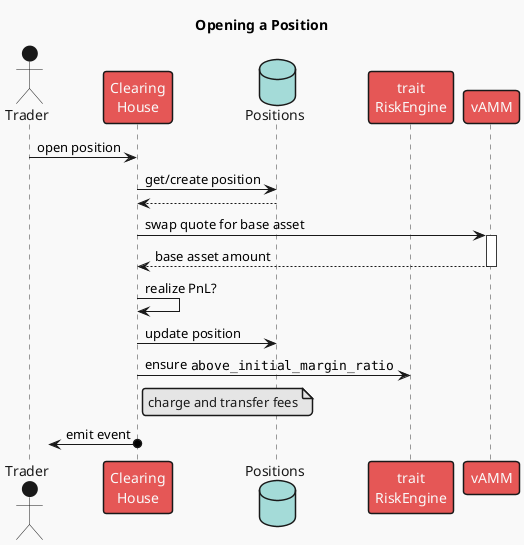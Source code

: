 @startuml open_position
!theme mars
skinparam responseMessageBelowArrow true

title Opening a Position

actor Trader
participant "Clearing\nHouse" as ClearingHouse
database "Positions" as Storage
participant "trait\nRiskEngine" as RE
participant vAMM

Trader -> ClearingHouse : open position

ClearingHouse -> Storage : get/create position
return
'note right ClearingHouse: compute quote asset\nnotional amount

ClearingHouse -> vAMM ++ : swap quote for base asset
return base asset amount

ClearingHouse -> ClearingHouse : realize PnL?

ClearingHouse -> Storage : update position

'RiskEngine
ClearingHouse -> RE : ensure ""above_initial_margin_ratio""
'note right ClearingHouse : ensure margin ratio\nabove MMR

note right ClearingHouse: charge and transfer fees

?<-o ClearingHouse : emit event
@enduml
